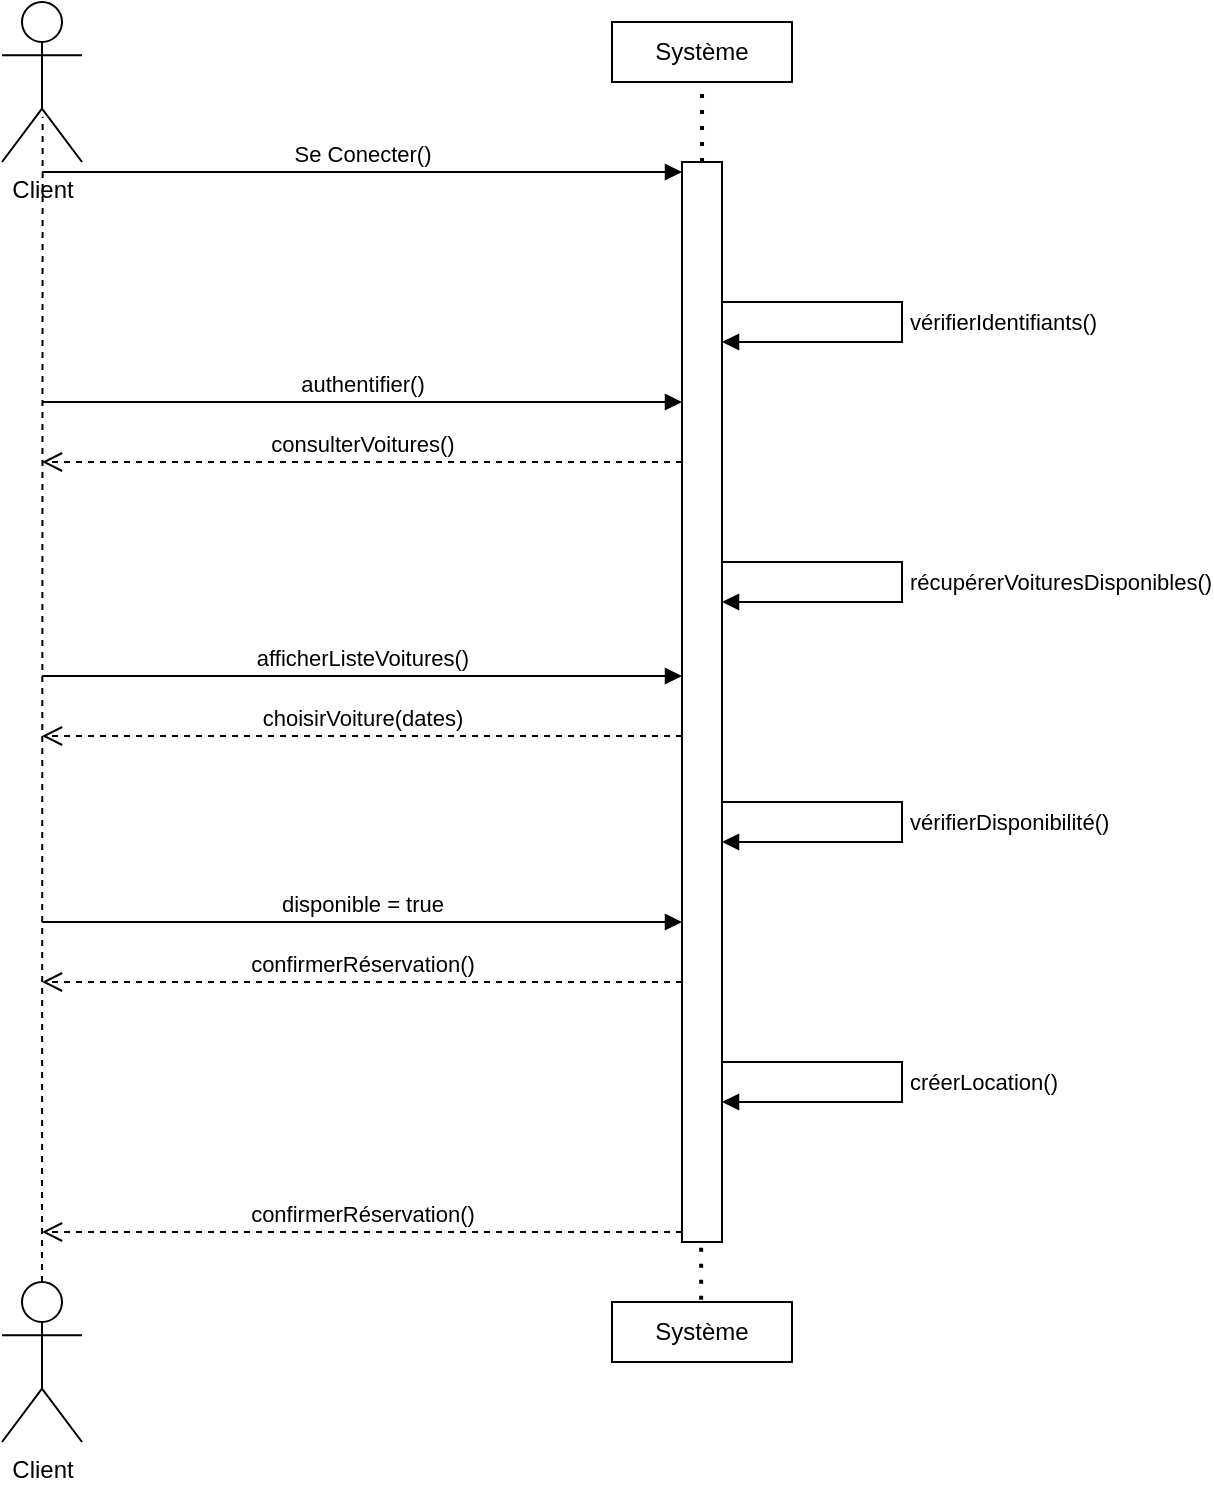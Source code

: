 <mxfile version="28.2.5">
  <diagram name="Page-1" id="KdtmhHhNzTOjUc6dU8ZZ">
    <mxGraphModel dx="1188" dy="701" grid="1" gridSize="10" guides="1" tooltips="1" connect="1" arrows="1" fold="1" page="1" pageScale="1" pageWidth="1169" pageHeight="827" math="0" shadow="0">
      <root>
        <mxCell id="0" />
        <mxCell id="1" parent="0" />
        <mxCell id="CZgZ9lKBinjAfrBnA9I2-14" value="Client" style="shape=umlActor;verticalLabelPosition=bottom;verticalAlign=top;html=1;outlineConnect=0;" vertex="1" parent="1">
          <mxGeometry x="80" y="40" width="40" height="80" as="geometry" />
        </mxCell>
        <mxCell id="CZgZ9lKBinjAfrBnA9I2-15" value="" style="endArrow=none;dashed=1;html=1;rounded=0;exitX=0.5;exitY=0;exitDx=0;exitDy=0;exitPerimeter=0;entryX=0.508;entryY=0.717;entryDx=0;entryDy=0;entryPerimeter=0;" edge="1" parent="1" source="CZgZ9lKBinjAfrBnA9I2-16" target="CZgZ9lKBinjAfrBnA9I2-14">
          <mxGeometry width="50" height="50" relative="1" as="geometry">
            <mxPoint x="100" y="650" as="sourcePoint" />
            <mxPoint x="100" y="150" as="targetPoint" />
          </mxGeometry>
        </mxCell>
        <mxCell id="CZgZ9lKBinjAfrBnA9I2-16" value="Client" style="shape=umlActor;verticalLabelPosition=bottom;verticalAlign=top;html=1;outlineConnect=0;" vertex="1" parent="1">
          <mxGeometry x="80" y="680" width="40" height="80" as="geometry" />
        </mxCell>
        <mxCell id="CZgZ9lKBinjAfrBnA9I2-23" value="" style="html=1;points=[[0,0,0,0,5],[0,1,0,0,-5],[1,0,0,0,5],[1,1,0,0,-5]];perimeter=orthogonalPerimeter;outlineConnect=0;targetShapes=umlLifeline;portConstraint=eastwest;newEdgeStyle={&quot;curved&quot;:0,&quot;rounded&quot;:0};" vertex="1" parent="1">
          <mxGeometry x="420" y="120" width="20" height="540" as="geometry" />
        </mxCell>
        <mxCell id="CZgZ9lKBinjAfrBnA9I2-24" value="Se Conecter()" style="html=1;verticalAlign=bottom;endArrow=block;curved=0;rounded=0;entryX=0;entryY=0;entryDx=0;entryDy=5;" edge="1" target="CZgZ9lKBinjAfrBnA9I2-23" parent="1">
          <mxGeometry relative="1" as="geometry">
            <mxPoint x="100" y="125" as="sourcePoint" />
          </mxGeometry>
        </mxCell>
        <mxCell id="CZgZ9lKBinjAfrBnA9I2-25" value="confirmerRéservation()" style="html=1;verticalAlign=bottom;endArrow=open;dashed=1;endSize=8;curved=0;rounded=0;exitX=0;exitY=1;exitDx=0;exitDy=-5;" edge="1" source="CZgZ9lKBinjAfrBnA9I2-23" parent="1">
          <mxGeometry relative="1" as="geometry">
            <mxPoint x="100" y="655" as="targetPoint" />
          </mxGeometry>
        </mxCell>
        <mxCell id="CZgZ9lKBinjAfrBnA9I2-26" value="" style="endArrow=none;dashed=1;html=1;dashPattern=1 3;strokeWidth=2;rounded=0;entryX=0.578;entryY=1.106;entryDx=0;entryDy=0;entryPerimeter=0;" edge="1" parent="1">
          <mxGeometry width="50" height="50" relative="1" as="geometry">
            <mxPoint x="430.02" y="120" as="sourcePoint" />
            <mxPoint x="430.02" y="83.18" as="targetPoint" />
          </mxGeometry>
        </mxCell>
        <mxCell id="CZgZ9lKBinjAfrBnA9I2-27" value="Système" style="rounded=0;whiteSpace=wrap;html=1;" vertex="1" parent="1">
          <mxGeometry x="385" y="50" width="90" height="30" as="geometry" />
        </mxCell>
        <mxCell id="CZgZ9lKBinjAfrBnA9I2-29" value="vérifierIdentifiants()" style="html=1;align=left;spacingLeft=2;endArrow=block;rounded=0;edgeStyle=orthogonalEdgeStyle;curved=0;rounded=0;" edge="1" parent="1">
          <mxGeometry relative="1" as="geometry">
            <mxPoint x="440" y="190" as="sourcePoint" />
            <Array as="points">
              <mxPoint x="530" y="190" />
              <mxPoint x="530" y="210" />
            </Array>
            <mxPoint x="440" y="210.0" as="targetPoint" />
          </mxGeometry>
        </mxCell>
        <mxCell id="CZgZ9lKBinjAfrBnA9I2-30" value="récupérerVoituresDisponibles()" style="html=1;align=left;spacingLeft=2;endArrow=block;rounded=0;edgeStyle=orthogonalEdgeStyle;curved=0;rounded=0;" edge="1" parent="1">
          <mxGeometry relative="1" as="geometry">
            <mxPoint x="440" y="320" as="sourcePoint" />
            <Array as="points">
              <mxPoint x="530" y="320" />
              <mxPoint x="530" y="340" />
            </Array>
            <mxPoint x="440" y="340.0" as="targetPoint" />
          </mxGeometry>
        </mxCell>
        <mxCell id="CZgZ9lKBinjAfrBnA9I2-31" value="vérifierDisponibilité()" style="html=1;align=left;spacingLeft=2;endArrow=block;rounded=0;edgeStyle=orthogonalEdgeStyle;curved=0;rounded=0;" edge="1" parent="1">
          <mxGeometry relative="1" as="geometry">
            <mxPoint x="440" y="440" as="sourcePoint" />
            <Array as="points">
              <mxPoint x="530" y="440" />
              <mxPoint x="530" y="460" />
            </Array>
            <mxPoint x="440" y="460.0" as="targetPoint" />
          </mxGeometry>
        </mxCell>
        <mxCell id="CZgZ9lKBinjAfrBnA9I2-32" value="créerLocation()" style="html=1;align=left;spacingLeft=2;endArrow=block;rounded=0;edgeStyle=orthogonalEdgeStyle;curved=0;rounded=0;" edge="1" parent="1">
          <mxGeometry relative="1" as="geometry">
            <mxPoint x="440" y="570" as="sourcePoint" />
            <Array as="points">
              <mxPoint x="530" y="570" />
              <mxPoint x="530" y="590" />
            </Array>
            <mxPoint x="440" y="590.0" as="targetPoint" />
          </mxGeometry>
        </mxCell>
        <mxCell id="CZgZ9lKBinjAfrBnA9I2-33" value="" style="endArrow=none;dashed=1;html=1;dashPattern=1 3;strokeWidth=2;rounded=0;entryX=0.578;entryY=1.106;entryDx=0;entryDy=0;entryPerimeter=0;" edge="1" parent="1">
          <mxGeometry width="50" height="50" relative="1" as="geometry">
            <mxPoint x="429.58" y="696.82" as="sourcePoint" />
            <mxPoint x="429.58" y="660" as="targetPoint" />
          </mxGeometry>
        </mxCell>
        <mxCell id="CZgZ9lKBinjAfrBnA9I2-34" value="Système" style="rounded=0;whiteSpace=wrap;html=1;" vertex="1" parent="1">
          <mxGeometry x="385" y="690" width="90" height="30" as="geometry" />
        </mxCell>
        <mxCell id="CZgZ9lKBinjAfrBnA9I2-35" value="consulterVoitures()" style="html=1;verticalAlign=bottom;endArrow=open;dashed=1;endSize=8;curved=0;rounded=0;" edge="1" parent="1">
          <mxGeometry relative="1" as="geometry">
            <mxPoint x="420" y="270" as="sourcePoint" />
            <mxPoint x="100" y="270" as="targetPoint" />
          </mxGeometry>
        </mxCell>
        <mxCell id="CZgZ9lKBinjAfrBnA9I2-36" value="authentifier()" style="html=1;verticalAlign=bottom;endArrow=block;curved=0;rounded=0;" edge="1" parent="1">
          <mxGeometry width="80" relative="1" as="geometry">
            <mxPoint x="100" y="240" as="sourcePoint" />
            <mxPoint x="420" y="240" as="targetPoint" />
          </mxGeometry>
        </mxCell>
        <mxCell id="CZgZ9lKBinjAfrBnA9I2-37" value="choisirVoiture(dates)" style="html=1;verticalAlign=bottom;endArrow=open;dashed=1;endSize=8;curved=0;rounded=0;" edge="1" parent="1">
          <mxGeometry relative="1" as="geometry">
            <mxPoint x="420" y="407" as="sourcePoint" />
            <mxPoint x="100" y="407" as="targetPoint" />
          </mxGeometry>
        </mxCell>
        <mxCell id="CZgZ9lKBinjAfrBnA9I2-38" value="afficherListeVoitures()" style="html=1;verticalAlign=bottom;endArrow=block;curved=0;rounded=0;" edge="1" parent="1">
          <mxGeometry width="80" relative="1" as="geometry">
            <mxPoint x="100" y="377" as="sourcePoint" />
            <mxPoint x="420" y="377" as="targetPoint" />
          </mxGeometry>
        </mxCell>
        <mxCell id="CZgZ9lKBinjAfrBnA9I2-41" value="confirmerRéservation()" style="html=1;verticalAlign=bottom;endArrow=open;dashed=1;endSize=8;curved=0;rounded=0;" edge="1" parent="1">
          <mxGeometry relative="1" as="geometry">
            <mxPoint x="420" y="530" as="sourcePoint" />
            <mxPoint x="100" y="530" as="targetPoint" />
          </mxGeometry>
        </mxCell>
        <mxCell id="CZgZ9lKBinjAfrBnA9I2-42" value="disponible = true" style="html=1;verticalAlign=bottom;endArrow=block;curved=0;rounded=0;" edge="1" parent="1">
          <mxGeometry width="80" relative="1" as="geometry">
            <mxPoint x="100" y="500" as="sourcePoint" />
            <mxPoint x="420" y="500" as="targetPoint" />
          </mxGeometry>
        </mxCell>
      </root>
    </mxGraphModel>
  </diagram>
</mxfile>
